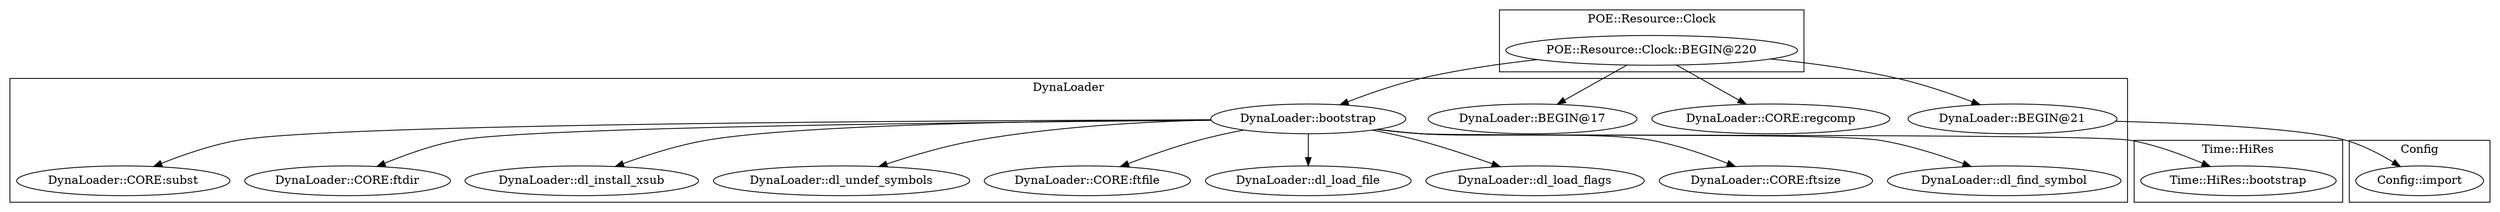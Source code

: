 digraph {
graph [overlap=false]
subgraph cluster_Time_HiRes {
	label="Time::HiRes";
	"Time::HiRes::bootstrap";
}
subgraph cluster_POE_Resource_Clock {
	label="POE::Resource::Clock";
	"POE::Resource::Clock::BEGIN@220";
}
subgraph cluster_DynaLoader {
	label="DynaLoader";
	"DynaLoader::bootstrap";
	"DynaLoader::CORE:regcomp";
	"DynaLoader::CORE:subst";
	"DynaLoader::CORE:ftdir";
	"DynaLoader::dl_install_xsub";
	"DynaLoader::dl_undef_symbols";
	"DynaLoader::CORE:ftfile";
	"DynaLoader::dl_load_file";
	"DynaLoader::dl_load_flags";
	"DynaLoader::CORE:ftsize";
	"DynaLoader::BEGIN@17";
	"DynaLoader::dl_find_symbol";
	"DynaLoader::BEGIN@21";
}
subgraph cluster_Config {
	label="Config";
	"Config::import";
}
"DynaLoader::bootstrap" -> "DynaLoader::dl_load_file";
"POE::Resource::Clock::BEGIN@220" -> "DynaLoader::BEGIN@17";
"POE::Resource::Clock::BEGIN@220" -> "DynaLoader::BEGIN@21";
"DynaLoader::BEGIN@21" -> "Config::import";
"DynaLoader::bootstrap" -> "DynaLoader::dl_install_xsub";
"POE::Resource::Clock::BEGIN@220" -> "DynaLoader::CORE:regcomp";
"DynaLoader::bootstrap" -> "DynaLoader::dl_undef_symbols";
"DynaLoader::bootstrap" -> "DynaLoader::CORE:ftfile";
"DynaLoader::bootstrap" -> "DynaLoader::CORE:ftsize";
"POE::Resource::Clock::BEGIN@220" -> "DynaLoader::bootstrap";
"DynaLoader::bootstrap" -> "DynaLoader::CORE:ftdir";
"DynaLoader::bootstrap" -> "DynaLoader::CORE:subst";
"DynaLoader::bootstrap" -> "DynaLoader::dl_load_flags";
"DynaLoader::bootstrap" -> "DynaLoader::dl_find_symbol";
"DynaLoader::bootstrap" -> "Time::HiRes::bootstrap";
}
